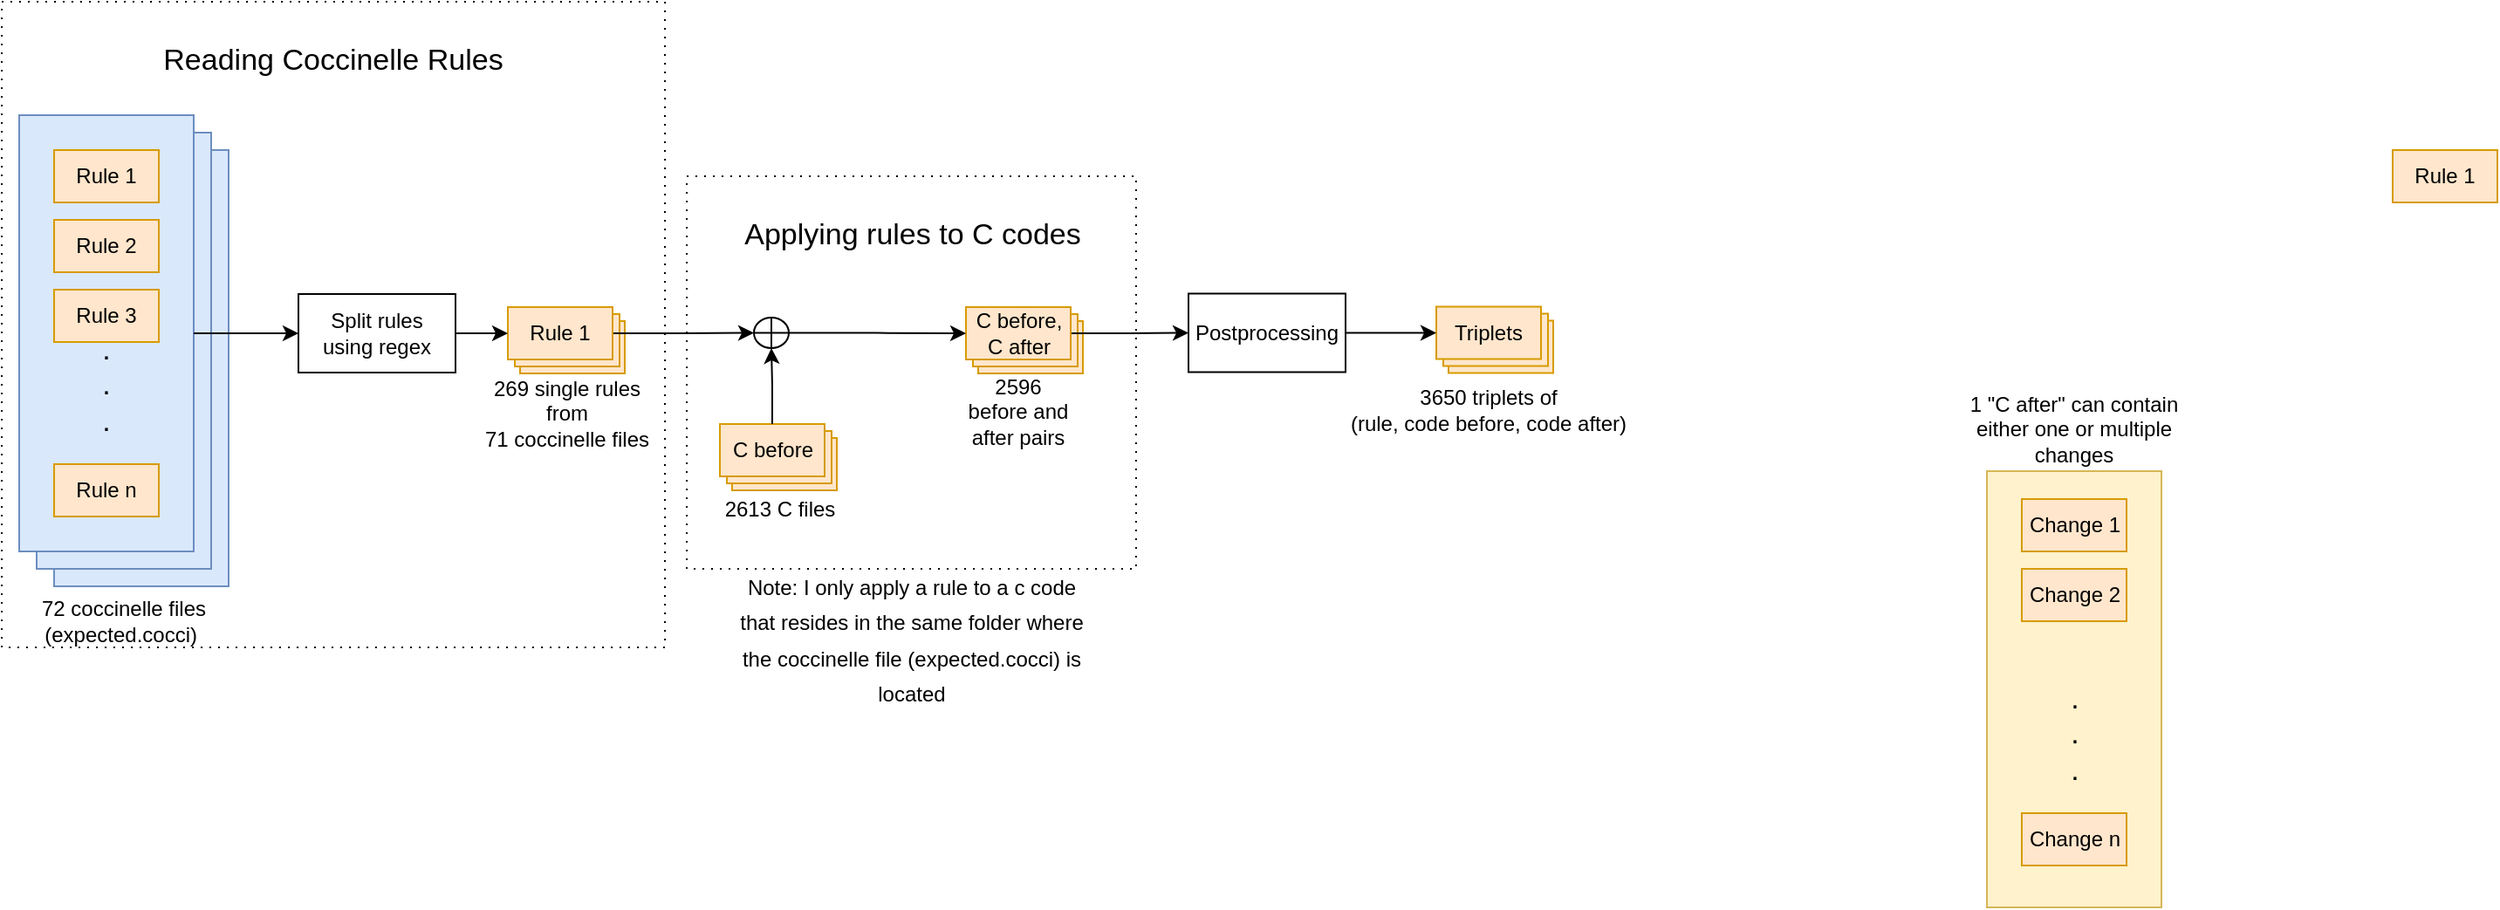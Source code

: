 <mxfile version="20.8.20" type="github">
  <diagram name="Page-1" id="ytpurdZG77Twx_C-d4Ho">
    <mxGraphModel dx="1002" dy="549" grid="1" gridSize="10" guides="1" tooltips="1" connect="1" arrows="1" fold="1" page="1" pageScale="1" pageWidth="850" pageHeight="1100" math="0" shadow="0">
      <root>
        <mxCell id="0" />
        <mxCell id="1" parent="0" />
        <mxCell id="imZYXL4SkDYVXG_4C4io-42" value="&lt;p style=&quot;line-height: 120%;&quot;&gt;Applying rules to C codes&lt;/p&gt;" style="rounded=0;whiteSpace=wrap;html=1;dashed=1;dashPattern=1 4;fontSize=17;gradientColor=none;labelPosition=center;verticalLabelPosition=middle;align=center;verticalAlign=top;spacingBottom=0;" vertex="1" parent="1">
          <mxGeometry x="432.5" y="100" width="257.5" height="225" as="geometry" />
        </mxCell>
        <mxCell id="imZYXL4SkDYVXG_4C4io-26" value="&lt;p style=&quot;line-height: 120%;&quot;&gt;Reading Coccinelle Rules&lt;/p&gt;" style="rounded=0;whiteSpace=wrap;html=1;dashed=1;dashPattern=1 4;fontSize=17;gradientColor=none;labelPosition=center;verticalLabelPosition=middle;align=center;verticalAlign=top;spacingBottom=0;" vertex="1" parent="1">
          <mxGeometry x="40" width="380" height="370" as="geometry" />
        </mxCell>
        <mxCell id="imZYXL4SkDYVXG_4C4io-22" value="Rule 1" style="rounded=0;whiteSpace=wrap;html=1;align=center;fillColor=#ffe6cc;strokeColor=#d79b00;" vertex="1" parent="1">
          <mxGeometry x="337" y="183" width="60" height="30" as="geometry" />
        </mxCell>
        <mxCell id="imZYXL4SkDYVXG_4C4io-21" value="Rule 1" style="rounded=0;whiteSpace=wrap;html=1;align=center;fillColor=#ffe6cc;strokeColor=#d79b00;" vertex="1" parent="1">
          <mxGeometry x="334" y="179" width="60" height="30" as="geometry" />
        </mxCell>
        <mxCell id="imZYXL4SkDYVXG_4C4io-19" value="" style="rounded=0;whiteSpace=wrap;html=1;fillColor=#dae8fc;strokeColor=#6c8ebf;" vertex="1" parent="1">
          <mxGeometry x="70" y="85" width="100" height="250" as="geometry" />
        </mxCell>
        <mxCell id="imZYXL4SkDYVXG_4C4io-18" value="" style="rounded=0;whiteSpace=wrap;html=1;fillColor=#dae8fc;strokeColor=#6c8ebf;" vertex="1" parent="1">
          <mxGeometry x="60" y="75" width="100" height="250" as="geometry" />
        </mxCell>
        <mxCell id="imZYXL4SkDYVXG_4C4io-3" value="" style="rounded=0;whiteSpace=wrap;html=1;fillColor=#dae8fc;strokeColor=#6c8ebf;" vertex="1" parent="1">
          <mxGeometry x="50" y="65" width="100" height="250" as="geometry" />
        </mxCell>
        <mxCell id="imZYXL4SkDYVXG_4C4io-5" value="Rule 1" style="rounded=0;whiteSpace=wrap;html=1;align=center;fillColor=#ffe6cc;strokeColor=#d79b00;" vertex="1" parent="1">
          <mxGeometry x="70" y="85" width="60" height="30" as="geometry" />
        </mxCell>
        <mxCell id="imZYXL4SkDYVXG_4C4io-6" value="Rule 2" style="rounded=0;whiteSpace=wrap;html=1;align=center;fillColor=#ffe6cc;strokeColor=#d79b00;" vertex="1" parent="1">
          <mxGeometry x="70" y="125" width="60" height="30" as="geometry" />
        </mxCell>
        <mxCell id="imZYXL4SkDYVXG_4C4io-7" value="Rule 3" style="rounded=0;whiteSpace=wrap;html=1;align=center;fillColor=#ffe6cc;strokeColor=#d79b00;" vertex="1" parent="1">
          <mxGeometry x="70" y="165" width="60" height="30" as="geometry" />
        </mxCell>
        <mxCell id="imZYXL4SkDYVXG_4C4io-8" value="Rule n" style="rounded=0;whiteSpace=wrap;html=1;align=center;fillColor=#ffe6cc;strokeColor=#d79b00;" vertex="1" parent="1">
          <mxGeometry x="70" y="265" width="60" height="30" as="geometry" />
        </mxCell>
        <mxCell id="imZYXL4SkDYVXG_4C4io-10" value="Split rules&lt;br&gt;using regex" style="rounded=0;whiteSpace=wrap;html=1;" vertex="1" parent="1">
          <mxGeometry x="210" y="167.5" width="90" height="45" as="geometry" />
        </mxCell>
        <mxCell id="imZYXL4SkDYVXG_4C4io-11" value="72 coccinelle files&lt;br&gt;(expected.cocci)&amp;nbsp;" style="text;html=1;strokeColor=none;fillColor=none;align=center;verticalAlign=middle;whiteSpace=wrap;rounded=0;" vertex="1" parent="1">
          <mxGeometry x="60" y="340" width="100" height="30" as="geometry" />
        </mxCell>
        <mxCell id="imZYXL4SkDYVXG_4C4io-12" value="269 single rules&lt;br&gt;from&lt;br&gt;71 coccinelle files" style="text;html=1;strokeColor=none;fillColor=none;align=center;verticalAlign=middle;whiteSpace=wrap;rounded=0;" vertex="1" parent="1">
          <mxGeometry x="314" y="221" width="100" height="29" as="geometry" />
        </mxCell>
        <mxCell id="imZYXL4SkDYVXG_4C4io-17" value=".&lt;br&gt;.&lt;br&gt;." style="text;html=1;strokeColor=none;fillColor=none;align=center;verticalAlign=middle;whiteSpace=wrap;rounded=0;fontSize=17;" vertex="1" parent="1">
          <mxGeometry x="70" y="205" width="60" height="30" as="geometry" />
        </mxCell>
        <mxCell id="imZYXL4SkDYVXG_4C4io-34" style="edgeStyle=orthogonalEdgeStyle;rounded=0;orthogonalLoop=1;jettySize=auto;html=1;exitX=1;exitY=0.5;exitDx=0;exitDy=0;fontSize=17;" edge="1" parent="1" source="imZYXL4SkDYVXG_4C4io-20" target="imZYXL4SkDYVXG_4C4io-33">
          <mxGeometry relative="1" as="geometry" />
        </mxCell>
        <mxCell id="imZYXL4SkDYVXG_4C4io-20" value="Rule 1" style="rounded=0;whiteSpace=wrap;html=1;align=center;fillColor=#ffe6cc;strokeColor=#d79b00;" vertex="1" parent="1">
          <mxGeometry x="330" y="175" width="60" height="30" as="geometry" />
        </mxCell>
        <mxCell id="imZYXL4SkDYVXG_4C4io-23" value="" style="endArrow=classic;html=1;rounded=0;fontSize=17;exitX=1;exitY=0.5;exitDx=0;exitDy=0;entryX=0;entryY=0.5;entryDx=0;entryDy=0;" edge="1" parent="1" source="imZYXL4SkDYVXG_4C4io-3" target="imZYXL4SkDYVXG_4C4io-10">
          <mxGeometry width="50" height="50" relative="1" as="geometry">
            <mxPoint x="300" y="185" as="sourcePoint" />
            <mxPoint x="350" y="135" as="targetPoint" />
          </mxGeometry>
        </mxCell>
        <mxCell id="imZYXL4SkDYVXG_4C4io-25" value="" style="endArrow=classic;html=1;rounded=0;fontSize=17;exitX=1;exitY=0.5;exitDx=0;exitDy=0;entryX=0;entryY=0.5;entryDx=0;entryDy=0;" edge="1" parent="1" source="imZYXL4SkDYVXG_4C4io-10" target="imZYXL4SkDYVXG_4C4io-20">
          <mxGeometry width="50" height="50" relative="1" as="geometry">
            <mxPoint x="160" y="200" as="sourcePoint" />
            <mxPoint x="220" y="200" as="targetPoint" />
          </mxGeometry>
        </mxCell>
        <mxCell id="imZYXL4SkDYVXG_4C4io-27" value="Rule 1" style="rounded=0;whiteSpace=wrap;html=1;align=center;fillColor=#ffe6cc;strokeColor=#d79b00;" vertex="1" parent="1">
          <mxGeometry x="458.5" y="250" width="60" height="30" as="geometry" />
        </mxCell>
        <mxCell id="imZYXL4SkDYVXG_4C4io-28" value="Rule 1" style="rounded=0;whiteSpace=wrap;html=1;align=center;fillColor=#ffe6cc;strokeColor=#d79b00;" vertex="1" parent="1">
          <mxGeometry x="455.5" y="246" width="60" height="30" as="geometry" />
        </mxCell>
        <mxCell id="imZYXL4SkDYVXG_4C4io-29" value="C before" style="rounded=0;whiteSpace=wrap;html=1;align=center;fillColor=#ffe6cc;strokeColor=#d79b00;" vertex="1" parent="1">
          <mxGeometry x="451.5" y="242" width="60" height="30" as="geometry" />
        </mxCell>
        <mxCell id="imZYXL4SkDYVXG_4C4io-30" value="2613 C files" style="text;html=1;strokeColor=none;fillColor=none;align=center;verticalAlign=middle;whiteSpace=wrap;rounded=0;" vertex="1" parent="1">
          <mxGeometry x="435.5" y="276" width="100" height="30" as="geometry" />
        </mxCell>
        <mxCell id="imZYXL4SkDYVXG_4C4io-33" value="" style="shape=orEllipse;perimeter=ellipsePerimeter;whiteSpace=wrap;html=1;backgroundOutline=1;fontSize=17;gradientColor=none;" vertex="1" parent="1">
          <mxGeometry x="471" y="181" width="20" height="17.5" as="geometry" />
        </mxCell>
        <mxCell id="imZYXL4SkDYVXG_4C4io-35" style="edgeStyle=orthogonalEdgeStyle;rounded=0;orthogonalLoop=1;jettySize=auto;html=1;exitX=0.5;exitY=0;exitDx=0;exitDy=0;fontSize=17;entryX=0.5;entryY=1;entryDx=0;entryDy=0;" edge="1" parent="1" source="imZYXL4SkDYVXG_4C4io-29" target="imZYXL4SkDYVXG_4C4io-33">
          <mxGeometry relative="1" as="geometry">
            <mxPoint x="400" y="200" as="sourcePoint" />
            <mxPoint x="540" y="225" as="targetPoint" />
          </mxGeometry>
        </mxCell>
        <mxCell id="imZYXL4SkDYVXG_4C4io-36" value="Rule 1" style="rounded=0;whiteSpace=wrap;html=1;align=center;fillColor=#ffe6cc;strokeColor=#d79b00;" vertex="1" parent="1">
          <mxGeometry x="599.5" y="183" width="60" height="30" as="geometry" />
        </mxCell>
        <mxCell id="imZYXL4SkDYVXG_4C4io-37" value="Rule 1" style="rounded=0;whiteSpace=wrap;html=1;align=center;fillColor=#ffe6cc;strokeColor=#d79b00;" vertex="1" parent="1">
          <mxGeometry x="596.5" y="179" width="60" height="30" as="geometry" />
        </mxCell>
        <mxCell id="imZYXL4SkDYVXG_4C4io-79" style="edgeStyle=orthogonalEdgeStyle;rounded=0;orthogonalLoop=1;jettySize=auto;html=1;exitX=1;exitY=0.5;exitDx=0;exitDy=0;entryX=0;entryY=0.5;entryDx=0;entryDy=0;fontSize=12;" edge="1" parent="1" source="imZYXL4SkDYVXG_4C4io-38" target="imZYXL4SkDYVXG_4C4io-76">
          <mxGeometry relative="1" as="geometry" />
        </mxCell>
        <mxCell id="imZYXL4SkDYVXG_4C4io-38" value="C before, C after" style="rounded=0;whiteSpace=wrap;html=1;align=center;fillColor=#ffe6cc;strokeColor=#d79b00;" vertex="1" parent="1">
          <mxGeometry x="592.5" y="175" width="60" height="30" as="geometry" />
        </mxCell>
        <mxCell id="imZYXL4SkDYVXG_4C4io-39" style="edgeStyle=orthogonalEdgeStyle;rounded=0;orthogonalLoop=1;jettySize=auto;html=1;exitX=1;exitY=0.5;exitDx=0;exitDy=0;fontSize=17;entryX=0;entryY=0.5;entryDx=0;entryDy=0;" edge="1" parent="1" source="imZYXL4SkDYVXG_4C4io-33" target="imZYXL4SkDYVXG_4C4io-38">
          <mxGeometry relative="1" as="geometry">
            <mxPoint x="400" y="200" as="sourcePoint" />
            <mxPoint x="481" y="200" as="targetPoint" />
          </mxGeometry>
        </mxCell>
        <mxCell id="imZYXL4SkDYVXG_4C4io-40" value="&lt;font style=&quot;font-size: 12px;&quot;&gt;Note: I only apply a rule to a c code that resides in the same folder where the coccinelle file (expected.cocci) is located&lt;/font&gt;" style="text;html=1;strokeColor=none;fillColor=none;align=center;verticalAlign=middle;whiteSpace=wrap;rounded=0;fontSize=17;" vertex="1" parent="1">
          <mxGeometry x="456.75" y="350" width="209" height="30" as="geometry" />
        </mxCell>
        <mxCell id="imZYXL4SkDYVXG_4C4io-41" value="2596 before and after pairs" style="text;html=1;strokeColor=none;fillColor=none;align=center;verticalAlign=middle;whiteSpace=wrap;rounded=0;" vertex="1" parent="1">
          <mxGeometry x="590" y="220" width="65" height="30" as="geometry" />
        </mxCell>
        <mxCell id="imZYXL4SkDYVXG_4C4io-48" value="" style="rounded=0;whiteSpace=wrap;html=1;fillColor=#fff2cc;strokeColor=#d6b656;" vertex="1" parent="1">
          <mxGeometry x="1177.5" y="269" width="100" height="250" as="geometry" />
        </mxCell>
        <mxCell id="imZYXL4SkDYVXG_4C4io-53" value="Change 1" style="rounded=0;whiteSpace=wrap;html=1;align=center;fillColor=#ffe6cc;strokeColor=#d79b00;" vertex="1" parent="1">
          <mxGeometry x="1197.5" y="285" width="60" height="30" as="geometry" />
        </mxCell>
        <mxCell id="imZYXL4SkDYVXG_4C4io-54" value="Change 2" style="rounded=0;whiteSpace=wrap;html=1;align=center;fillColor=#ffe6cc;strokeColor=#d79b00;" vertex="1" parent="1">
          <mxGeometry x="1197.5" y="325" width="60" height="30" as="geometry" />
        </mxCell>
        <mxCell id="imZYXL4SkDYVXG_4C4io-56" value="Change n" style="rounded=0;whiteSpace=wrap;html=1;align=center;fillColor=#ffe6cc;strokeColor=#d79b00;" vertex="1" parent="1">
          <mxGeometry x="1197.5" y="465" width="60" height="30" as="geometry" />
        </mxCell>
        <mxCell id="imZYXL4SkDYVXG_4C4io-57" value=".&lt;br&gt;.&lt;br&gt;." style="text;html=1;strokeColor=none;fillColor=none;align=center;verticalAlign=middle;whiteSpace=wrap;rounded=0;fontSize=17;" vertex="1" parent="1">
          <mxGeometry x="1197.5" y="405" width="60" height="30" as="geometry" />
        </mxCell>
        <mxCell id="imZYXL4SkDYVXG_4C4io-58" value="Rule 1" style="rounded=0;whiteSpace=wrap;html=1;align=center;fillColor=#ffe6cc;strokeColor=#d79b00;" vertex="1" parent="1">
          <mxGeometry x="1410" y="85" width="60" height="30" as="geometry" />
        </mxCell>
        <mxCell id="imZYXL4SkDYVXG_4C4io-69" value="1 &quot;C after&quot; can contain either one or multiple changes" style="text;html=1;strokeColor=none;fillColor=none;align=center;verticalAlign=middle;whiteSpace=wrap;rounded=0;" vertex="1" parent="1">
          <mxGeometry x="1160" y="230" width="135" height="30" as="geometry" />
        </mxCell>
        <mxCell id="imZYXL4SkDYVXG_4C4io-76" value="Postprocessing" style="rounded=0;whiteSpace=wrap;html=1;" vertex="1" parent="1">
          <mxGeometry x="720" y="167.25" width="90" height="45" as="geometry" />
        </mxCell>
        <mxCell id="imZYXL4SkDYVXG_4C4io-81" value="Rule 1" style="rounded=0;whiteSpace=wrap;html=1;align=center;fillColor=#ffe6cc;strokeColor=#d79b00;" vertex="1" parent="1">
          <mxGeometry x="869" y="182.75" width="60" height="30" as="geometry" />
        </mxCell>
        <mxCell id="imZYXL4SkDYVXG_4C4io-82" value="Rule 1" style="rounded=0;whiteSpace=wrap;html=1;align=center;fillColor=#ffe6cc;strokeColor=#d79b00;" vertex="1" parent="1">
          <mxGeometry x="866" y="178.75" width="60" height="30" as="geometry" />
        </mxCell>
        <mxCell id="imZYXL4SkDYVXG_4C4io-84" value="Triplets" style="rounded=0;whiteSpace=wrap;html=1;align=center;fillColor=#ffe6cc;strokeColor=#d79b00;" vertex="1" parent="1">
          <mxGeometry x="862" y="174.75" width="60" height="30" as="geometry" />
        </mxCell>
        <mxCell id="imZYXL4SkDYVXG_4C4io-85" value="3650 triplets of &lt;br&gt;(rule, code before, code after)" style="text;html=1;strokeColor=none;fillColor=none;align=center;verticalAlign=middle;whiteSpace=wrap;rounded=0;" vertex="1" parent="1">
          <mxGeometry x="804" y="219" width="176" height="30" as="geometry" />
        </mxCell>
        <mxCell id="imZYXL4SkDYVXG_4C4io-86" style="edgeStyle=orthogonalEdgeStyle;rounded=0;orthogonalLoop=1;jettySize=auto;html=1;exitX=1;exitY=0.5;exitDx=0;exitDy=0;entryX=0;entryY=0.5;entryDx=0;entryDy=0;fontSize=12;" edge="1" parent="1" source="imZYXL4SkDYVXG_4C4io-76" target="imZYXL4SkDYVXG_4C4io-84">
          <mxGeometry relative="1" as="geometry">
            <mxPoint x="663" y="200" as="sourcePoint" />
            <mxPoint x="730" y="200" as="targetPoint" />
          </mxGeometry>
        </mxCell>
      </root>
    </mxGraphModel>
  </diagram>
</mxfile>
